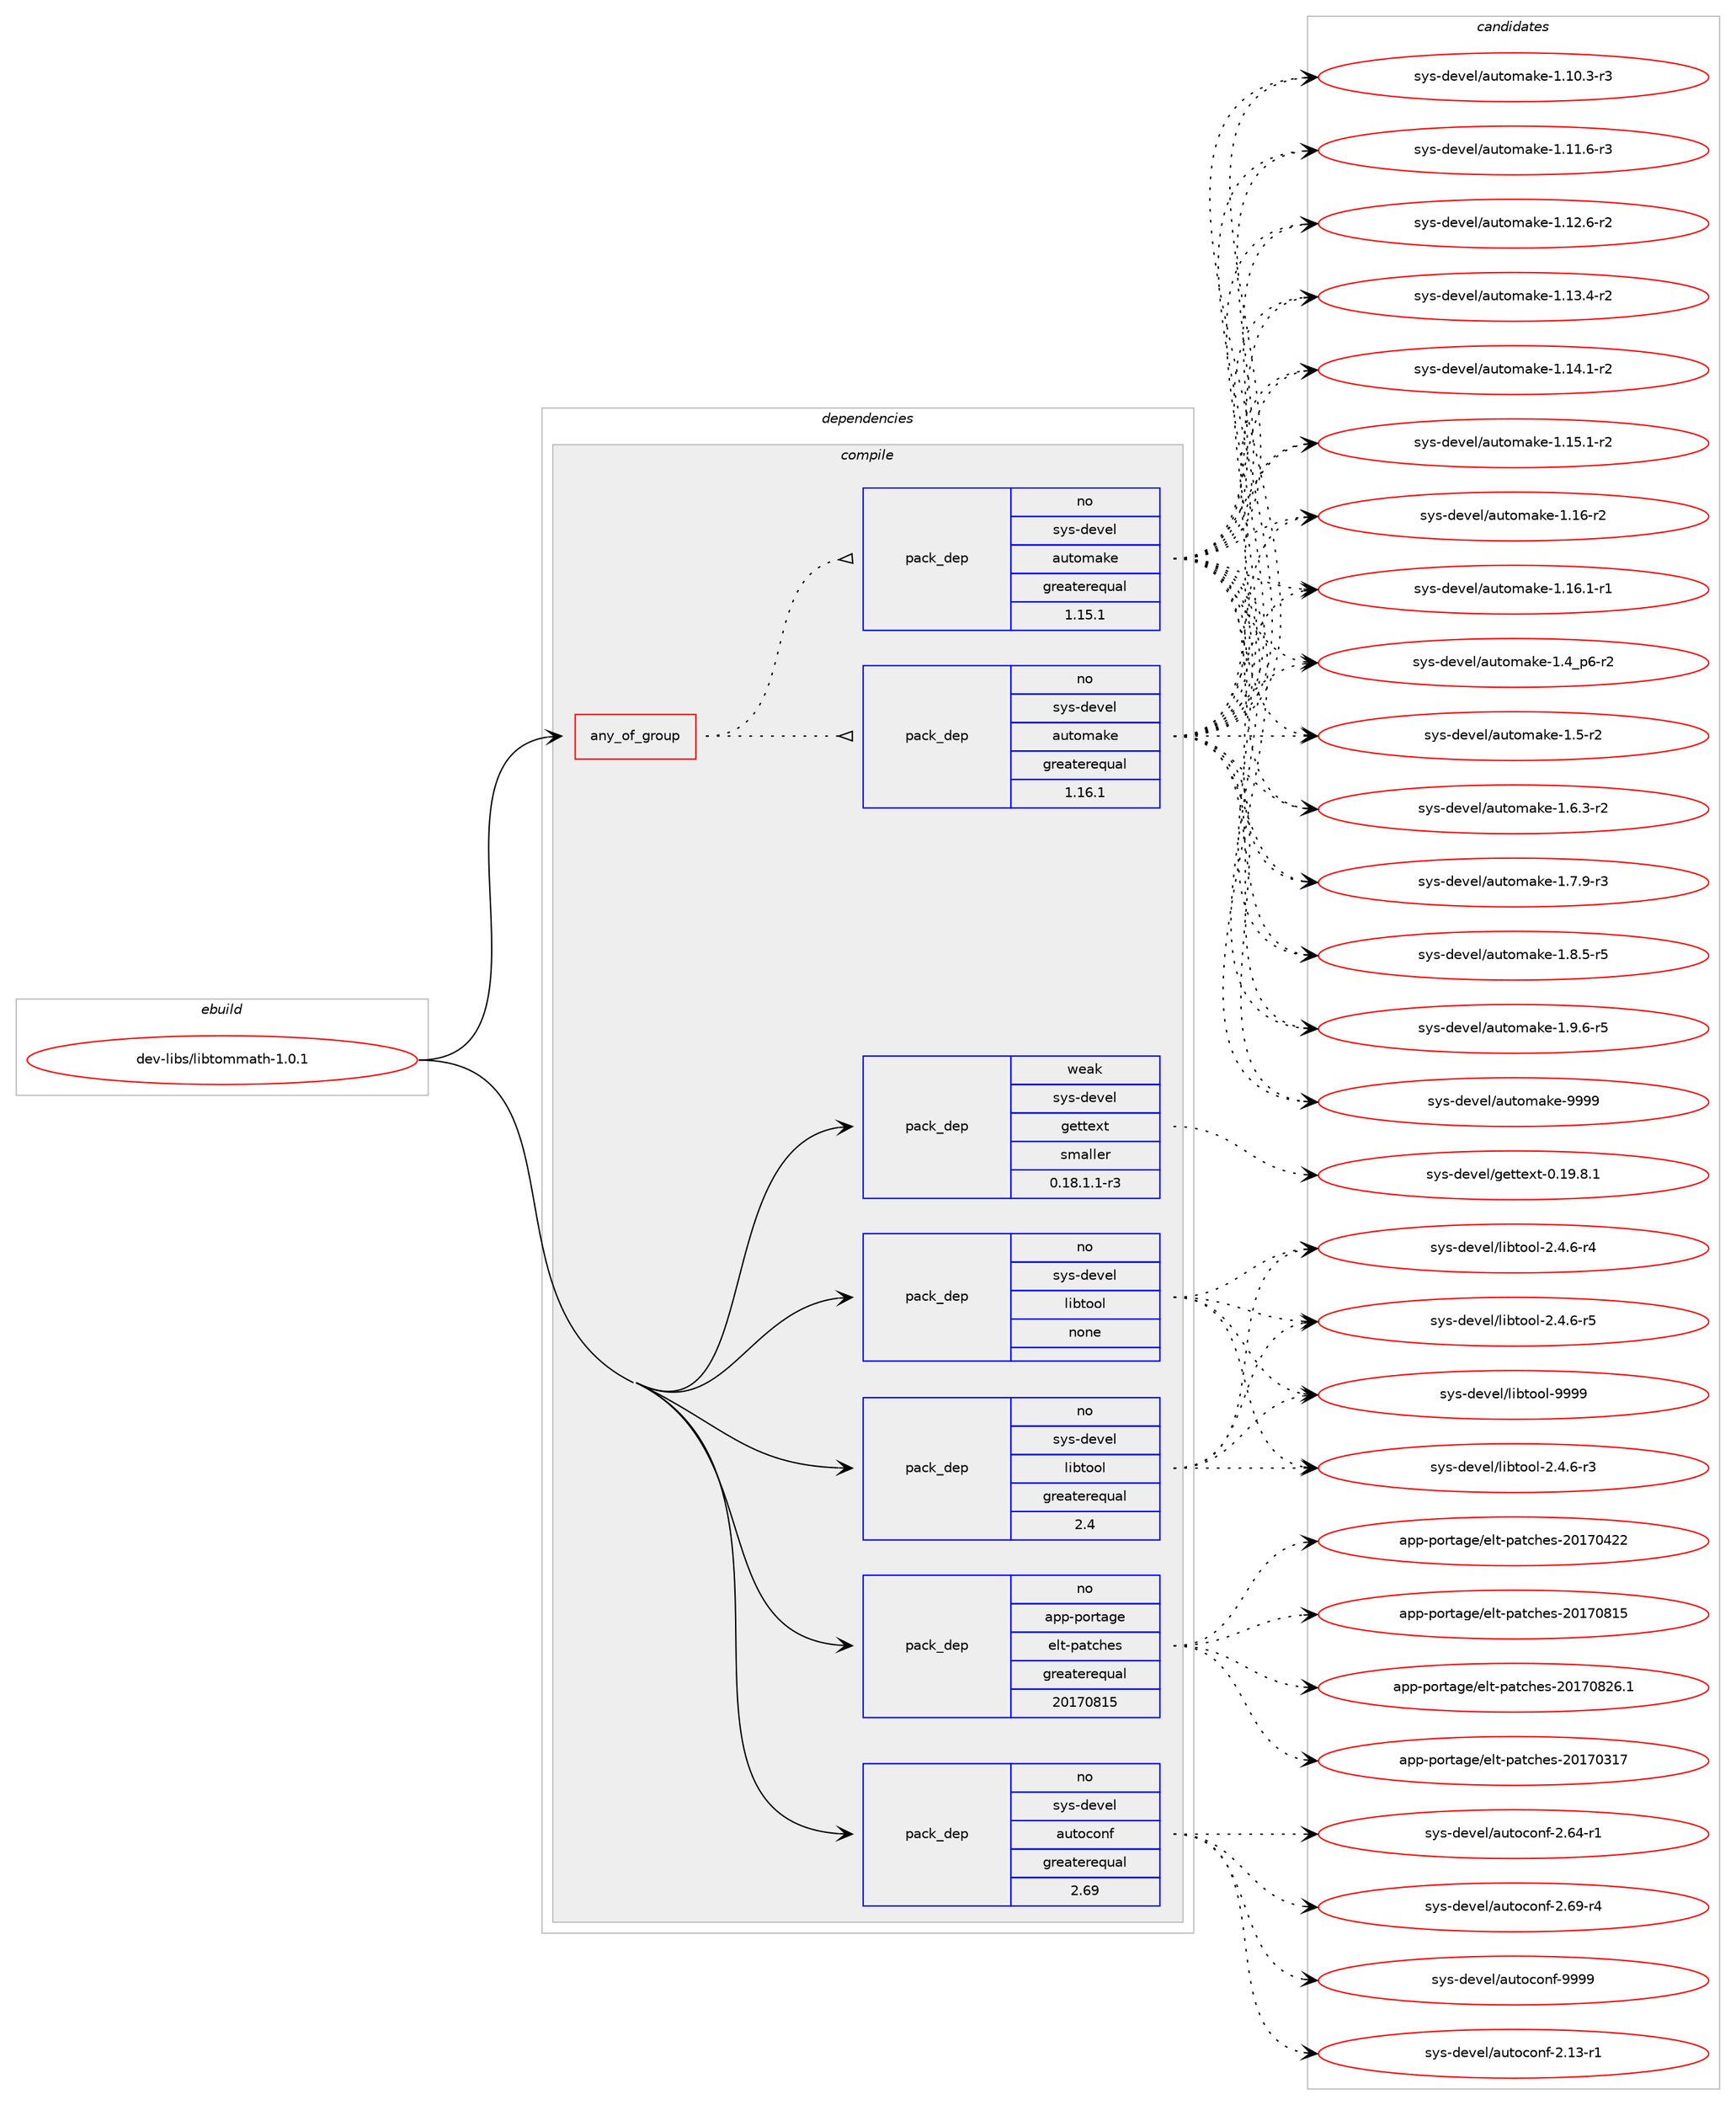 digraph prolog {

# *************
# Graph options
# *************

newrank=true;
concentrate=true;
compound=true;
graph [rankdir=LR,fontname=Helvetica,fontsize=10,ranksep=1.5];#, ranksep=2.5, nodesep=0.2];
edge  [arrowhead=vee];
node  [fontname=Helvetica,fontsize=10];

# **********
# The ebuild
# **********

subgraph cluster_leftcol {
color=gray;
rank=same;
label=<<i>ebuild</i>>;
id [label="dev-libs/libtommath-1.0.1", color=red, width=4, href="../dev-libs/libtommath-1.0.1.svg"];
}

# ****************
# The dependencies
# ****************

subgraph cluster_midcol {
color=gray;
label=<<i>dependencies</i>>;
subgraph cluster_compile {
fillcolor="#eeeeee";
style=filled;
label=<<i>compile</i>>;
subgraph any22342 {
dependency1370006 [label=<<TABLE BORDER="0" CELLBORDER="1" CELLSPACING="0" CELLPADDING="4"><TR><TD CELLPADDING="10">any_of_group</TD></TR></TABLE>>, shape=none, color=red];subgraph pack980663 {
dependency1370007 [label=<<TABLE BORDER="0" CELLBORDER="1" CELLSPACING="0" CELLPADDING="4" WIDTH="220"><TR><TD ROWSPAN="6" CELLPADDING="30">pack_dep</TD></TR><TR><TD WIDTH="110">no</TD></TR><TR><TD>sys-devel</TD></TR><TR><TD>automake</TD></TR><TR><TD>greaterequal</TD></TR><TR><TD>1.16.1</TD></TR></TABLE>>, shape=none, color=blue];
}
dependency1370006:e -> dependency1370007:w [weight=20,style="dotted",arrowhead="oinv"];
subgraph pack980664 {
dependency1370008 [label=<<TABLE BORDER="0" CELLBORDER="1" CELLSPACING="0" CELLPADDING="4" WIDTH="220"><TR><TD ROWSPAN="6" CELLPADDING="30">pack_dep</TD></TR><TR><TD WIDTH="110">no</TD></TR><TR><TD>sys-devel</TD></TR><TR><TD>automake</TD></TR><TR><TD>greaterequal</TD></TR><TR><TD>1.15.1</TD></TR></TABLE>>, shape=none, color=blue];
}
dependency1370006:e -> dependency1370008:w [weight=20,style="dotted",arrowhead="oinv"];
}
id:e -> dependency1370006:w [weight=20,style="solid",arrowhead="vee"];
subgraph pack980665 {
dependency1370009 [label=<<TABLE BORDER="0" CELLBORDER="1" CELLSPACING="0" CELLPADDING="4" WIDTH="220"><TR><TD ROWSPAN="6" CELLPADDING="30">pack_dep</TD></TR><TR><TD WIDTH="110">no</TD></TR><TR><TD>app-portage</TD></TR><TR><TD>elt-patches</TD></TR><TR><TD>greaterequal</TD></TR><TR><TD>20170815</TD></TR></TABLE>>, shape=none, color=blue];
}
id:e -> dependency1370009:w [weight=20,style="solid",arrowhead="vee"];
subgraph pack980666 {
dependency1370010 [label=<<TABLE BORDER="0" CELLBORDER="1" CELLSPACING="0" CELLPADDING="4" WIDTH="220"><TR><TD ROWSPAN="6" CELLPADDING="30">pack_dep</TD></TR><TR><TD WIDTH="110">no</TD></TR><TR><TD>sys-devel</TD></TR><TR><TD>autoconf</TD></TR><TR><TD>greaterequal</TD></TR><TR><TD>2.69</TD></TR></TABLE>>, shape=none, color=blue];
}
id:e -> dependency1370010:w [weight=20,style="solid",arrowhead="vee"];
subgraph pack980667 {
dependency1370011 [label=<<TABLE BORDER="0" CELLBORDER="1" CELLSPACING="0" CELLPADDING="4" WIDTH="220"><TR><TD ROWSPAN="6" CELLPADDING="30">pack_dep</TD></TR><TR><TD WIDTH="110">no</TD></TR><TR><TD>sys-devel</TD></TR><TR><TD>libtool</TD></TR><TR><TD>greaterequal</TD></TR><TR><TD>2.4</TD></TR></TABLE>>, shape=none, color=blue];
}
id:e -> dependency1370011:w [weight=20,style="solid",arrowhead="vee"];
subgraph pack980668 {
dependency1370012 [label=<<TABLE BORDER="0" CELLBORDER="1" CELLSPACING="0" CELLPADDING="4" WIDTH="220"><TR><TD ROWSPAN="6" CELLPADDING="30">pack_dep</TD></TR><TR><TD WIDTH="110">no</TD></TR><TR><TD>sys-devel</TD></TR><TR><TD>libtool</TD></TR><TR><TD>none</TD></TR><TR><TD></TD></TR></TABLE>>, shape=none, color=blue];
}
id:e -> dependency1370012:w [weight=20,style="solid",arrowhead="vee"];
subgraph pack980669 {
dependency1370013 [label=<<TABLE BORDER="0" CELLBORDER="1" CELLSPACING="0" CELLPADDING="4" WIDTH="220"><TR><TD ROWSPAN="6" CELLPADDING="30">pack_dep</TD></TR><TR><TD WIDTH="110">weak</TD></TR><TR><TD>sys-devel</TD></TR><TR><TD>gettext</TD></TR><TR><TD>smaller</TD></TR><TR><TD>0.18.1.1-r3</TD></TR></TABLE>>, shape=none, color=blue];
}
id:e -> dependency1370013:w [weight=20,style="solid",arrowhead="vee"];
}
subgraph cluster_compileandrun {
fillcolor="#eeeeee";
style=filled;
label=<<i>compile and run</i>>;
}
subgraph cluster_run {
fillcolor="#eeeeee";
style=filled;
label=<<i>run</i>>;
}
}

# **************
# The candidates
# **************

subgraph cluster_choices {
rank=same;
color=gray;
label=<<i>candidates</i>>;

subgraph choice980663 {
color=black;
nodesep=1;
choice11512111545100101118101108479711711611110997107101454946494846514511451 [label="sys-devel/automake-1.10.3-r3", color=red, width=4,href="../sys-devel/automake-1.10.3-r3.svg"];
choice11512111545100101118101108479711711611110997107101454946494946544511451 [label="sys-devel/automake-1.11.6-r3", color=red, width=4,href="../sys-devel/automake-1.11.6-r3.svg"];
choice11512111545100101118101108479711711611110997107101454946495046544511450 [label="sys-devel/automake-1.12.6-r2", color=red, width=4,href="../sys-devel/automake-1.12.6-r2.svg"];
choice11512111545100101118101108479711711611110997107101454946495146524511450 [label="sys-devel/automake-1.13.4-r2", color=red, width=4,href="../sys-devel/automake-1.13.4-r2.svg"];
choice11512111545100101118101108479711711611110997107101454946495246494511450 [label="sys-devel/automake-1.14.1-r2", color=red, width=4,href="../sys-devel/automake-1.14.1-r2.svg"];
choice11512111545100101118101108479711711611110997107101454946495346494511450 [label="sys-devel/automake-1.15.1-r2", color=red, width=4,href="../sys-devel/automake-1.15.1-r2.svg"];
choice1151211154510010111810110847971171161111099710710145494649544511450 [label="sys-devel/automake-1.16-r2", color=red, width=4,href="../sys-devel/automake-1.16-r2.svg"];
choice11512111545100101118101108479711711611110997107101454946495446494511449 [label="sys-devel/automake-1.16.1-r1", color=red, width=4,href="../sys-devel/automake-1.16.1-r1.svg"];
choice115121115451001011181011084797117116111109971071014549465295112544511450 [label="sys-devel/automake-1.4_p6-r2", color=red, width=4,href="../sys-devel/automake-1.4_p6-r2.svg"];
choice11512111545100101118101108479711711611110997107101454946534511450 [label="sys-devel/automake-1.5-r2", color=red, width=4,href="../sys-devel/automake-1.5-r2.svg"];
choice115121115451001011181011084797117116111109971071014549465446514511450 [label="sys-devel/automake-1.6.3-r2", color=red, width=4,href="../sys-devel/automake-1.6.3-r2.svg"];
choice115121115451001011181011084797117116111109971071014549465546574511451 [label="sys-devel/automake-1.7.9-r3", color=red, width=4,href="../sys-devel/automake-1.7.9-r3.svg"];
choice115121115451001011181011084797117116111109971071014549465646534511453 [label="sys-devel/automake-1.8.5-r5", color=red, width=4,href="../sys-devel/automake-1.8.5-r5.svg"];
choice115121115451001011181011084797117116111109971071014549465746544511453 [label="sys-devel/automake-1.9.6-r5", color=red, width=4,href="../sys-devel/automake-1.9.6-r5.svg"];
choice115121115451001011181011084797117116111109971071014557575757 [label="sys-devel/automake-9999", color=red, width=4,href="../sys-devel/automake-9999.svg"];
dependency1370007:e -> choice11512111545100101118101108479711711611110997107101454946494846514511451:w [style=dotted,weight="100"];
dependency1370007:e -> choice11512111545100101118101108479711711611110997107101454946494946544511451:w [style=dotted,weight="100"];
dependency1370007:e -> choice11512111545100101118101108479711711611110997107101454946495046544511450:w [style=dotted,weight="100"];
dependency1370007:e -> choice11512111545100101118101108479711711611110997107101454946495146524511450:w [style=dotted,weight="100"];
dependency1370007:e -> choice11512111545100101118101108479711711611110997107101454946495246494511450:w [style=dotted,weight="100"];
dependency1370007:e -> choice11512111545100101118101108479711711611110997107101454946495346494511450:w [style=dotted,weight="100"];
dependency1370007:e -> choice1151211154510010111810110847971171161111099710710145494649544511450:w [style=dotted,weight="100"];
dependency1370007:e -> choice11512111545100101118101108479711711611110997107101454946495446494511449:w [style=dotted,weight="100"];
dependency1370007:e -> choice115121115451001011181011084797117116111109971071014549465295112544511450:w [style=dotted,weight="100"];
dependency1370007:e -> choice11512111545100101118101108479711711611110997107101454946534511450:w [style=dotted,weight="100"];
dependency1370007:e -> choice115121115451001011181011084797117116111109971071014549465446514511450:w [style=dotted,weight="100"];
dependency1370007:e -> choice115121115451001011181011084797117116111109971071014549465546574511451:w [style=dotted,weight="100"];
dependency1370007:e -> choice115121115451001011181011084797117116111109971071014549465646534511453:w [style=dotted,weight="100"];
dependency1370007:e -> choice115121115451001011181011084797117116111109971071014549465746544511453:w [style=dotted,weight="100"];
dependency1370007:e -> choice115121115451001011181011084797117116111109971071014557575757:w [style=dotted,weight="100"];
}
subgraph choice980664 {
color=black;
nodesep=1;
choice11512111545100101118101108479711711611110997107101454946494846514511451 [label="sys-devel/automake-1.10.3-r3", color=red, width=4,href="../sys-devel/automake-1.10.3-r3.svg"];
choice11512111545100101118101108479711711611110997107101454946494946544511451 [label="sys-devel/automake-1.11.6-r3", color=red, width=4,href="../sys-devel/automake-1.11.6-r3.svg"];
choice11512111545100101118101108479711711611110997107101454946495046544511450 [label="sys-devel/automake-1.12.6-r2", color=red, width=4,href="../sys-devel/automake-1.12.6-r2.svg"];
choice11512111545100101118101108479711711611110997107101454946495146524511450 [label="sys-devel/automake-1.13.4-r2", color=red, width=4,href="../sys-devel/automake-1.13.4-r2.svg"];
choice11512111545100101118101108479711711611110997107101454946495246494511450 [label="sys-devel/automake-1.14.1-r2", color=red, width=4,href="../sys-devel/automake-1.14.1-r2.svg"];
choice11512111545100101118101108479711711611110997107101454946495346494511450 [label="sys-devel/automake-1.15.1-r2", color=red, width=4,href="../sys-devel/automake-1.15.1-r2.svg"];
choice1151211154510010111810110847971171161111099710710145494649544511450 [label="sys-devel/automake-1.16-r2", color=red, width=4,href="../sys-devel/automake-1.16-r2.svg"];
choice11512111545100101118101108479711711611110997107101454946495446494511449 [label="sys-devel/automake-1.16.1-r1", color=red, width=4,href="../sys-devel/automake-1.16.1-r1.svg"];
choice115121115451001011181011084797117116111109971071014549465295112544511450 [label="sys-devel/automake-1.4_p6-r2", color=red, width=4,href="../sys-devel/automake-1.4_p6-r2.svg"];
choice11512111545100101118101108479711711611110997107101454946534511450 [label="sys-devel/automake-1.5-r2", color=red, width=4,href="../sys-devel/automake-1.5-r2.svg"];
choice115121115451001011181011084797117116111109971071014549465446514511450 [label="sys-devel/automake-1.6.3-r2", color=red, width=4,href="../sys-devel/automake-1.6.3-r2.svg"];
choice115121115451001011181011084797117116111109971071014549465546574511451 [label="sys-devel/automake-1.7.9-r3", color=red, width=4,href="../sys-devel/automake-1.7.9-r3.svg"];
choice115121115451001011181011084797117116111109971071014549465646534511453 [label="sys-devel/automake-1.8.5-r5", color=red, width=4,href="../sys-devel/automake-1.8.5-r5.svg"];
choice115121115451001011181011084797117116111109971071014549465746544511453 [label="sys-devel/automake-1.9.6-r5", color=red, width=4,href="../sys-devel/automake-1.9.6-r5.svg"];
choice115121115451001011181011084797117116111109971071014557575757 [label="sys-devel/automake-9999", color=red, width=4,href="../sys-devel/automake-9999.svg"];
dependency1370008:e -> choice11512111545100101118101108479711711611110997107101454946494846514511451:w [style=dotted,weight="100"];
dependency1370008:e -> choice11512111545100101118101108479711711611110997107101454946494946544511451:w [style=dotted,weight="100"];
dependency1370008:e -> choice11512111545100101118101108479711711611110997107101454946495046544511450:w [style=dotted,weight="100"];
dependency1370008:e -> choice11512111545100101118101108479711711611110997107101454946495146524511450:w [style=dotted,weight="100"];
dependency1370008:e -> choice11512111545100101118101108479711711611110997107101454946495246494511450:w [style=dotted,weight="100"];
dependency1370008:e -> choice11512111545100101118101108479711711611110997107101454946495346494511450:w [style=dotted,weight="100"];
dependency1370008:e -> choice1151211154510010111810110847971171161111099710710145494649544511450:w [style=dotted,weight="100"];
dependency1370008:e -> choice11512111545100101118101108479711711611110997107101454946495446494511449:w [style=dotted,weight="100"];
dependency1370008:e -> choice115121115451001011181011084797117116111109971071014549465295112544511450:w [style=dotted,weight="100"];
dependency1370008:e -> choice11512111545100101118101108479711711611110997107101454946534511450:w [style=dotted,weight="100"];
dependency1370008:e -> choice115121115451001011181011084797117116111109971071014549465446514511450:w [style=dotted,weight="100"];
dependency1370008:e -> choice115121115451001011181011084797117116111109971071014549465546574511451:w [style=dotted,weight="100"];
dependency1370008:e -> choice115121115451001011181011084797117116111109971071014549465646534511453:w [style=dotted,weight="100"];
dependency1370008:e -> choice115121115451001011181011084797117116111109971071014549465746544511453:w [style=dotted,weight="100"];
dependency1370008:e -> choice115121115451001011181011084797117116111109971071014557575757:w [style=dotted,weight="100"];
}
subgraph choice980665 {
color=black;
nodesep=1;
choice97112112451121111141169710310147101108116451129711699104101115455048495548514955 [label="app-portage/elt-patches-20170317", color=red, width=4,href="../app-portage/elt-patches-20170317.svg"];
choice97112112451121111141169710310147101108116451129711699104101115455048495548525050 [label="app-portage/elt-patches-20170422", color=red, width=4,href="../app-portage/elt-patches-20170422.svg"];
choice97112112451121111141169710310147101108116451129711699104101115455048495548564953 [label="app-portage/elt-patches-20170815", color=red, width=4,href="../app-portage/elt-patches-20170815.svg"];
choice971121124511211111411697103101471011081164511297116991041011154550484955485650544649 [label="app-portage/elt-patches-20170826.1", color=red, width=4,href="../app-portage/elt-patches-20170826.1.svg"];
dependency1370009:e -> choice97112112451121111141169710310147101108116451129711699104101115455048495548514955:w [style=dotted,weight="100"];
dependency1370009:e -> choice97112112451121111141169710310147101108116451129711699104101115455048495548525050:w [style=dotted,weight="100"];
dependency1370009:e -> choice97112112451121111141169710310147101108116451129711699104101115455048495548564953:w [style=dotted,weight="100"];
dependency1370009:e -> choice971121124511211111411697103101471011081164511297116991041011154550484955485650544649:w [style=dotted,weight="100"];
}
subgraph choice980666 {
color=black;
nodesep=1;
choice1151211154510010111810110847971171161119911111010245504649514511449 [label="sys-devel/autoconf-2.13-r1", color=red, width=4,href="../sys-devel/autoconf-2.13-r1.svg"];
choice1151211154510010111810110847971171161119911111010245504654524511449 [label="sys-devel/autoconf-2.64-r1", color=red, width=4,href="../sys-devel/autoconf-2.64-r1.svg"];
choice1151211154510010111810110847971171161119911111010245504654574511452 [label="sys-devel/autoconf-2.69-r4", color=red, width=4,href="../sys-devel/autoconf-2.69-r4.svg"];
choice115121115451001011181011084797117116111991111101024557575757 [label="sys-devel/autoconf-9999", color=red, width=4,href="../sys-devel/autoconf-9999.svg"];
dependency1370010:e -> choice1151211154510010111810110847971171161119911111010245504649514511449:w [style=dotted,weight="100"];
dependency1370010:e -> choice1151211154510010111810110847971171161119911111010245504654524511449:w [style=dotted,weight="100"];
dependency1370010:e -> choice1151211154510010111810110847971171161119911111010245504654574511452:w [style=dotted,weight="100"];
dependency1370010:e -> choice115121115451001011181011084797117116111991111101024557575757:w [style=dotted,weight="100"];
}
subgraph choice980667 {
color=black;
nodesep=1;
choice1151211154510010111810110847108105981161111111084550465246544511451 [label="sys-devel/libtool-2.4.6-r3", color=red, width=4,href="../sys-devel/libtool-2.4.6-r3.svg"];
choice1151211154510010111810110847108105981161111111084550465246544511452 [label="sys-devel/libtool-2.4.6-r4", color=red, width=4,href="../sys-devel/libtool-2.4.6-r4.svg"];
choice1151211154510010111810110847108105981161111111084550465246544511453 [label="sys-devel/libtool-2.4.6-r5", color=red, width=4,href="../sys-devel/libtool-2.4.6-r5.svg"];
choice1151211154510010111810110847108105981161111111084557575757 [label="sys-devel/libtool-9999", color=red, width=4,href="../sys-devel/libtool-9999.svg"];
dependency1370011:e -> choice1151211154510010111810110847108105981161111111084550465246544511451:w [style=dotted,weight="100"];
dependency1370011:e -> choice1151211154510010111810110847108105981161111111084550465246544511452:w [style=dotted,weight="100"];
dependency1370011:e -> choice1151211154510010111810110847108105981161111111084550465246544511453:w [style=dotted,weight="100"];
dependency1370011:e -> choice1151211154510010111810110847108105981161111111084557575757:w [style=dotted,weight="100"];
}
subgraph choice980668 {
color=black;
nodesep=1;
choice1151211154510010111810110847108105981161111111084550465246544511451 [label="sys-devel/libtool-2.4.6-r3", color=red, width=4,href="../sys-devel/libtool-2.4.6-r3.svg"];
choice1151211154510010111810110847108105981161111111084550465246544511452 [label="sys-devel/libtool-2.4.6-r4", color=red, width=4,href="../sys-devel/libtool-2.4.6-r4.svg"];
choice1151211154510010111810110847108105981161111111084550465246544511453 [label="sys-devel/libtool-2.4.6-r5", color=red, width=4,href="../sys-devel/libtool-2.4.6-r5.svg"];
choice1151211154510010111810110847108105981161111111084557575757 [label="sys-devel/libtool-9999", color=red, width=4,href="../sys-devel/libtool-9999.svg"];
dependency1370012:e -> choice1151211154510010111810110847108105981161111111084550465246544511451:w [style=dotted,weight="100"];
dependency1370012:e -> choice1151211154510010111810110847108105981161111111084550465246544511452:w [style=dotted,weight="100"];
dependency1370012:e -> choice1151211154510010111810110847108105981161111111084550465246544511453:w [style=dotted,weight="100"];
dependency1370012:e -> choice1151211154510010111810110847108105981161111111084557575757:w [style=dotted,weight="100"];
}
subgraph choice980669 {
color=black;
nodesep=1;
choice1151211154510010111810110847103101116116101120116454846495746564649 [label="sys-devel/gettext-0.19.8.1", color=red, width=4,href="../sys-devel/gettext-0.19.8.1.svg"];
dependency1370013:e -> choice1151211154510010111810110847103101116116101120116454846495746564649:w [style=dotted,weight="100"];
}
}

}
